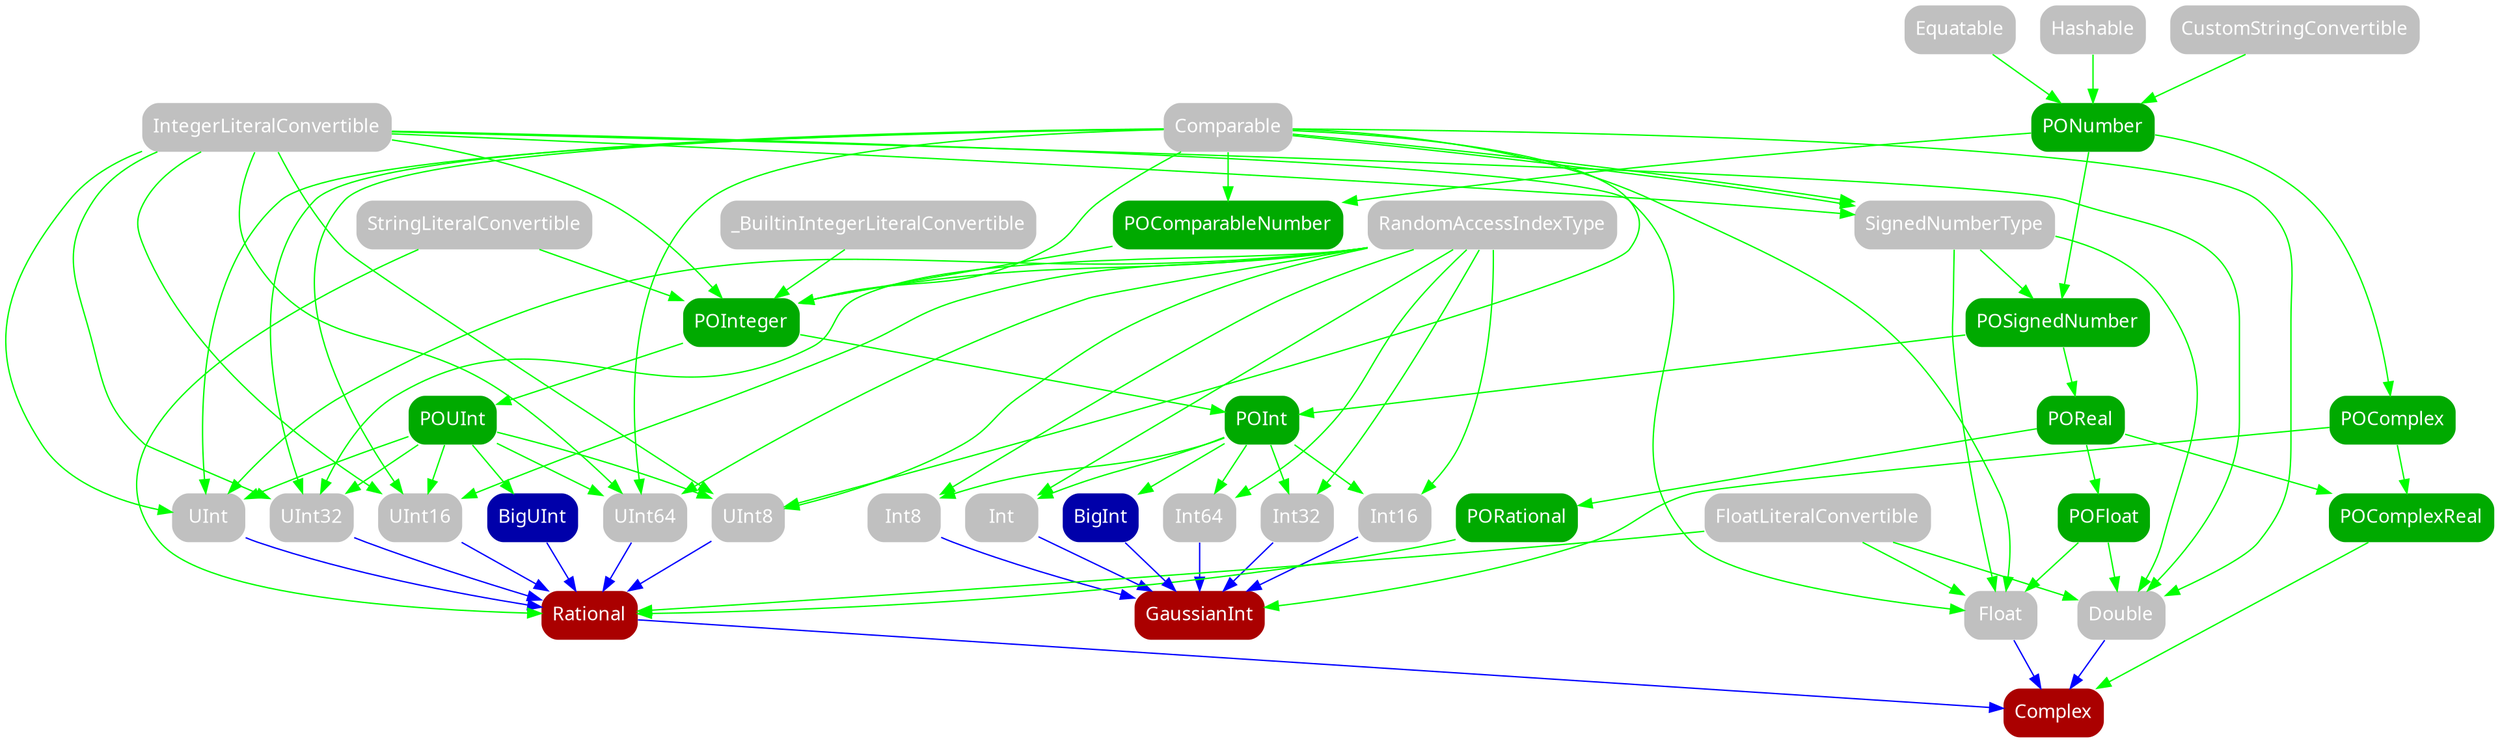 digraph typetree {
  node [
    shape = box
    style = "filled, rounded"
    peripheries = 0
    fontname = "San Francisco"
    fontcolor = white
    fillcolor = "#aaaaaa"
  ]
  edge [
     color = green
  ]
  node [ fillcolor = gray ]
  Int64 Int32 Int16 Int8 Int UInt64 UInt32 UInt16 UInt8 UInt Double Float
  Equatable Hashable CustomStringConvertible Comparable SignedNumberType
  RandomAccessIndexType IntegerLiteralConvertible StringLiteralConvertible
  FloatLiteralConvertible _BuiltinIntegerLiteralConvertible
  node [ fillcolor = "#00aa00" ]
  PONumber POComparableNumber POSignedNumber POInteger
  POUInt POInt POReal POFloat POComplex POComplexReal PORational
  node [ fillcolor = "#0000aa" ]
  BigUInt BigInt
  node [ fillcolor = "#aa0000" ]
  GaussianInt Complex Rational 

  BigInt -> GaussianInt [ color = blue ]
  BigUInt -> Rational [ color = blue ]
  Comparable -> Double
  Comparable -> Float
  Comparable -> POComparableNumber
  Comparable -> POInteger
  Comparable -> SignedNumberType
  Comparable -> SignedNumberType
  Comparable -> UInt
  Comparable -> UInt16
  Comparable -> UInt32
  Comparable -> UInt64
  Comparable -> UInt8
  CustomStringConvertible -> PONumber
  Double -> Complex  [ color = blue ]
  Equatable -> PONumber
  Float  -> Complex  [ color = blue ]
  FloatLiteralConvertible -> Double
  FloatLiteralConvertible -> Float
  FloatLiteralConvertible -> Rational
  Hashable -> PONumber
  Int -> GaussianInt [ color = blue ]
  Int16 -> GaussianInt [ color = blue ]
  Int32 -> GaussianInt [ color = blue ]
  Int64 -> GaussianInt [ color = blue ]
  Int8 -> GaussianInt [ color = blue ]
  IntegerLiteralConvertible -> Double
  IntegerLiteralConvertible -> Float
  IntegerLiteralConvertible -> POInteger
  IntegerLiteralConvertible -> SignedNumberType
  IntegerLiteralConvertible -> UInt
  IntegerLiteralConvertible -> UInt16
  IntegerLiteralConvertible -> UInt32
  IntegerLiteralConvertible -> UInt64
  IntegerLiteralConvertible -> UInt8
  POComparableNumber -> POInteger
  POComplex -> GaussianInt
  POComplex -> POComplexReal
  POComplexReal -> Complex
  POFloat -> Double
  POFloat -> Float
  POInt -> BigInt [ color = green ]
  POInt -> Int
  POInt -> Int16
  POInt -> Int32
  POInt -> Int64
  POInt -> Int8
  POInteger -> POInt  [ color = green ]
  POInteger -> POUInt
  PONumber -> POComparableNumber
  PONumber -> POComplex
  PONumber -> POSignedNumber
  PORational -> Rational
  POReal -> POComplexReal
  POReal -> POFloat
  POReal -> PORational
  POSignedNumber -> POInt
  POSignedNumber -> POReal
  POUInt -> BigUInt
  POUInt -> UInt
  POUInt -> UInt16
  POUInt -> UInt32
  POUInt -> UInt64
  POUInt -> UInt8
  RandomAccessIndexType -> Int 
  RandomAccessIndexType -> Int16
  RandomAccessIndexType -> Int32
  RandomAccessIndexType -> Int64
  RandomAccessIndexType -> Int8
  RandomAccessIndexType -> POInteger
  RandomAccessIndexType -> UInt 
  RandomAccessIndexType -> UInt16
  RandomAccessIndexType -> UInt32
  RandomAccessIndexType -> UInt64
  RandomAccessIndexType -> UInt8
  Rational -> Complex [ color = blue ]
  SignedNumberType   -> Double
  SignedNumberType   -> Float
  SignedNumberType   -> POSignedNumber
  StringLiteralConvertible -> POInteger
  StringLiteralConvertible -> Rational
  UInt -> Rational [ color = blue ]
  UInt16 -> Rational [ color = blue ]
  UInt32 -> Rational [ color = blue ]
  UInt64 -> Rational [ color = blue ]
  UInt8  -> Rational [ color = blue ]
  _BuiltinIntegerLiteralConvertible -> POInteger
 }
